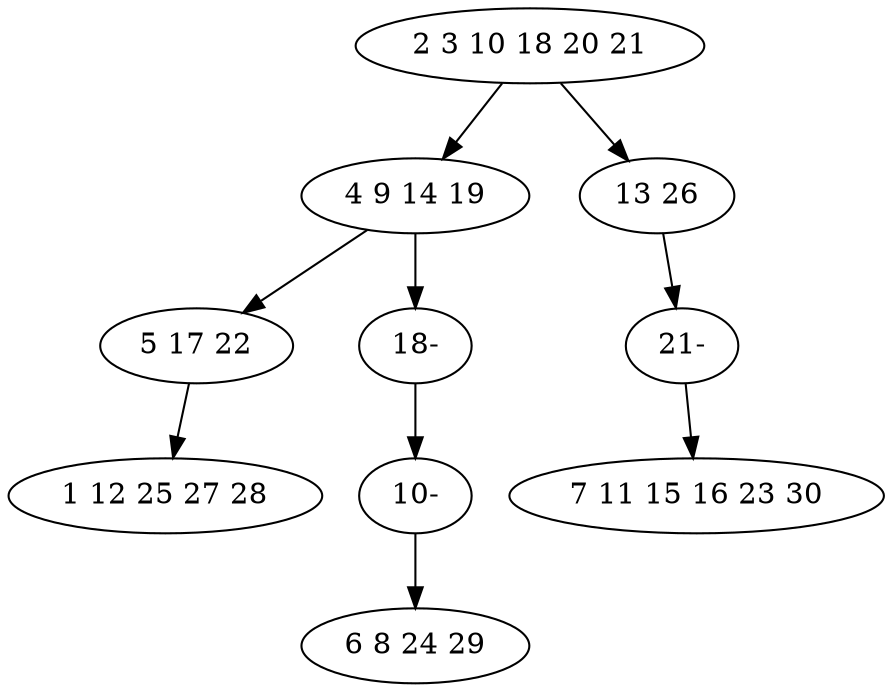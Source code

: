 digraph true_tree {
	"0" -> "1"
	"0" -> "2"
	"2" -> "8"
	"1" -> "4"
	"4" -> "5"
	"1" -> "7"
	"7" -> "9"
	"8" -> "3"
	"9" -> "6"
	"0" [label="2 3 10 18 20 21"];
	"1" [label="4 9 14 19"];
	"2" [label="13 26"];
	"3" [label="7 11 15 16 23 30"];
	"4" [label="5 17 22"];
	"5" [label="1 12 25 27 28"];
	"6" [label="6 8 24 29"];
	"7" [label="18-"];
	"8" [label="21-"];
	"9" [label="10-"];
}
